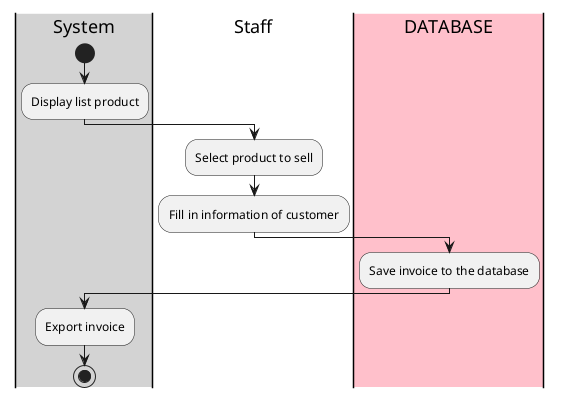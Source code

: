 @startuml

|#lightgray|System|
start
:Display list product;
|#White|Staff|
:Select product to sell;
:Fill in information of customer;
|#pink|DATABASE|
:Save invoice to the database;
|#lightgray|System|
:Export invoice;
stop

@enduml
